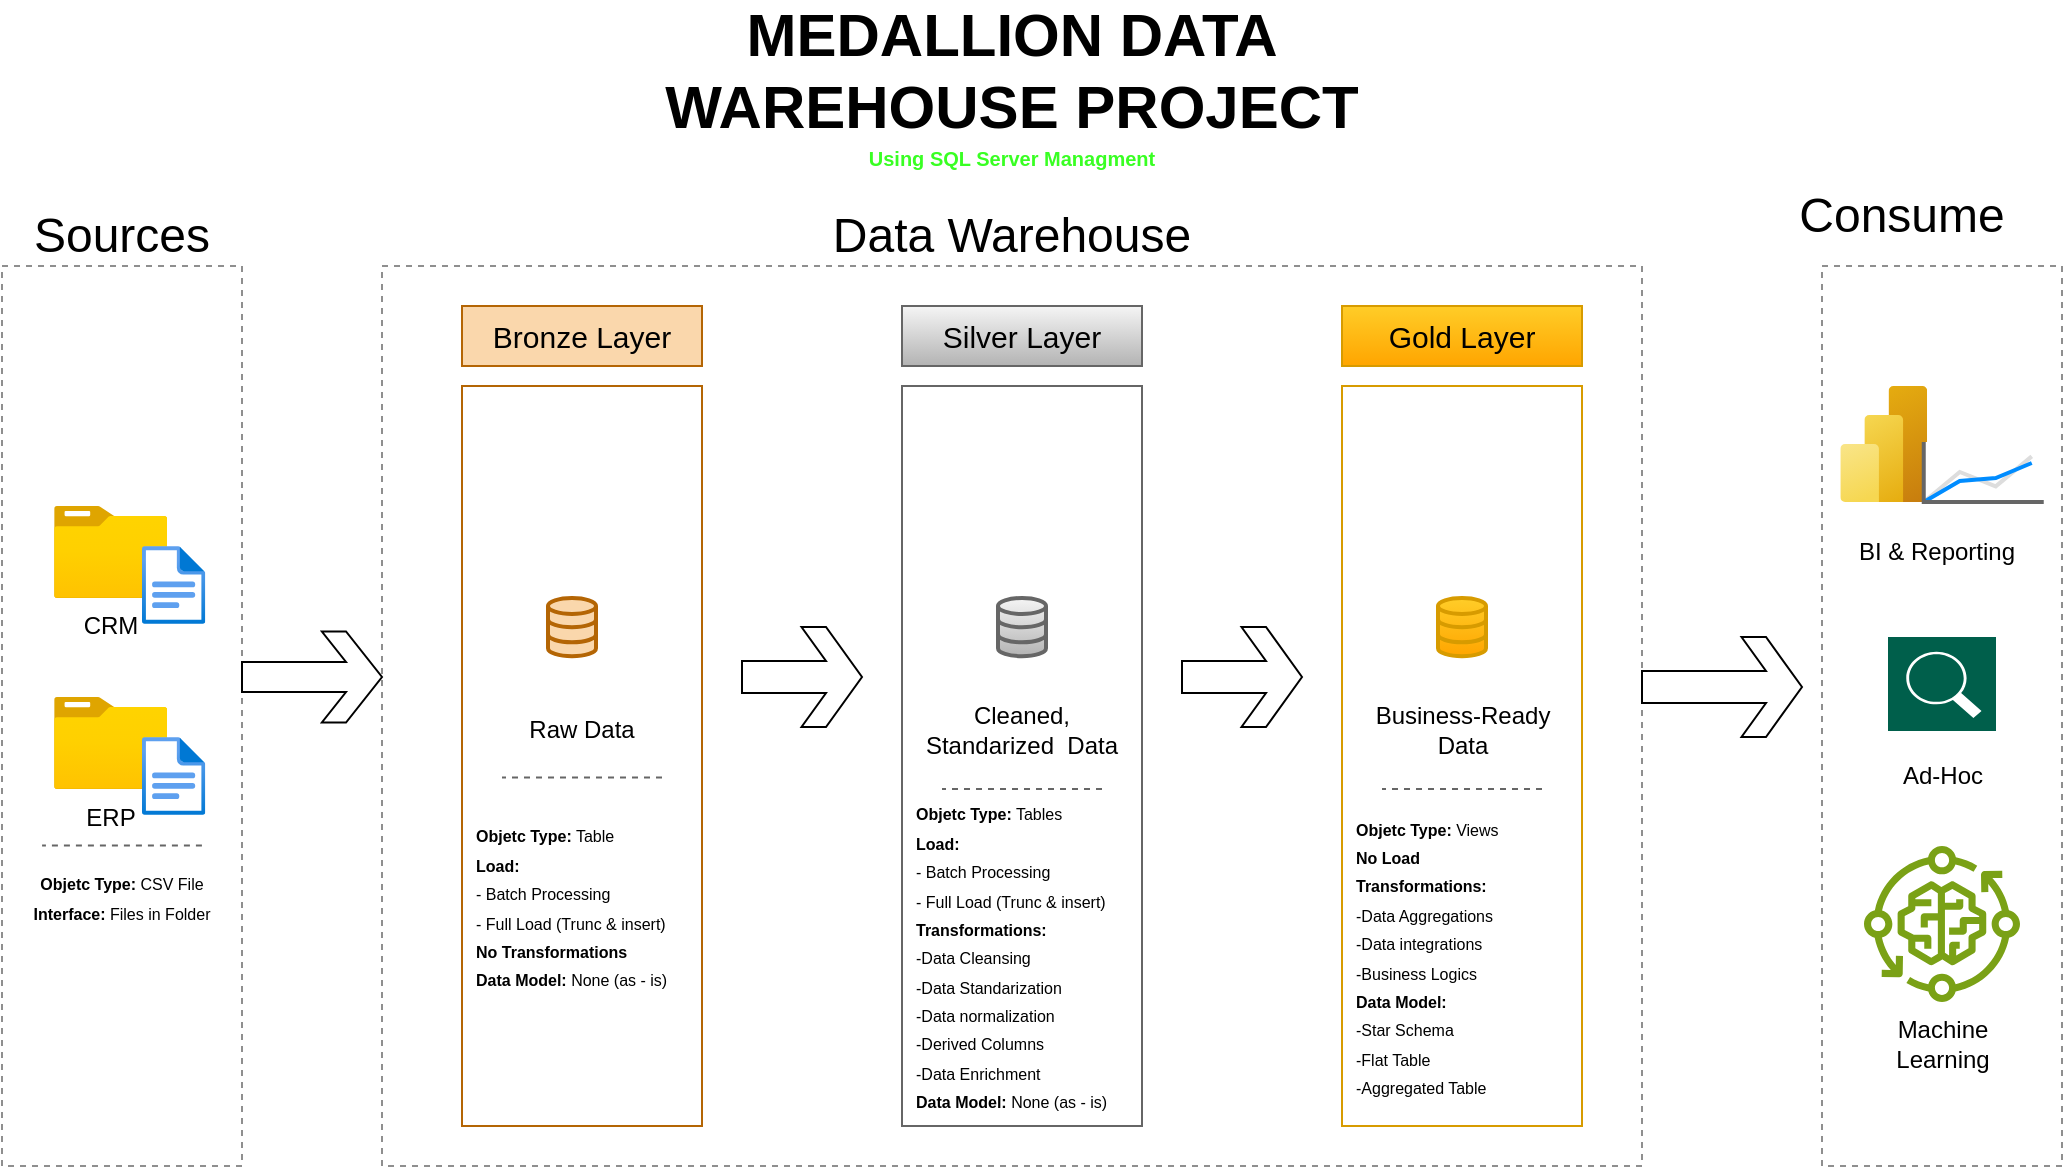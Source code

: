 <mxfile version="28.2.5">
  <diagram name="Página-1" id="MuhLdXpGq2lwXoi172K8">
    <mxGraphModel dx="1018" dy="1033" grid="1" gridSize="10" guides="1" tooltips="1" connect="1" arrows="1" fold="1" page="1" pageScale="1" pageWidth="1200" pageHeight="1920" math="0" shadow="0">
      <root>
        <mxCell id="0" />
        <mxCell id="1" parent="0" />
        <mxCell id="PlNiTmH3JLNKNIb5EKd6-1" value="" style="rounded=0;whiteSpace=wrap;html=1;fillColor=none;dashed=1;strokeColor=#8F8F8F;" vertex="1" parent="1">
          <mxGeometry x="50" y="150" width="120" height="450" as="geometry" />
        </mxCell>
        <mxCell id="PlNiTmH3JLNKNIb5EKd6-2" value="&lt;font style=&quot;font-size: 24px;&quot;&gt;Sources&lt;/font&gt;" style="rounded=0;whiteSpace=wrap;html=1;strokeColor=none;fillColor=none;" vertex="1" parent="1">
          <mxGeometry x="60" y="110" width="100" height="50" as="geometry" />
        </mxCell>
        <mxCell id="PlNiTmH3JLNKNIb5EKd6-3" value="" style="rounded=0;whiteSpace=wrap;html=1;fillColor=none;dashed=1;strokeColor=#8F8F8F;" vertex="1" parent="1">
          <mxGeometry x="240" y="150" width="630" height="450" as="geometry" />
        </mxCell>
        <mxCell id="PlNiTmH3JLNKNIb5EKd6-4" value="&lt;font style=&quot;font-size: 24px;&quot;&gt;Data Warehouse&lt;/font&gt;" style="rounded=0;whiteSpace=wrap;html=1;strokeColor=none;fillColor=none;" vertex="1" parent="1">
          <mxGeometry x="440" y="110" width="230" height="50" as="geometry" />
        </mxCell>
        <mxCell id="PlNiTmH3JLNKNIb5EKd6-5" value="" style="rounded=0;whiteSpace=wrap;html=1;fillColor=none;dashed=1;strokeColor=#8F8F8F;" vertex="1" parent="1">
          <mxGeometry x="960" y="150" width="120" height="450" as="geometry" />
        </mxCell>
        <mxCell id="PlNiTmH3JLNKNIb5EKd6-6" value="&lt;font style=&quot;font-size: 24px;&quot;&gt;Consume&lt;/font&gt;" style="rounded=0;whiteSpace=wrap;html=1;strokeColor=none;fillColor=none;" vertex="1" parent="1">
          <mxGeometry x="950" y="100" width="100" height="50" as="geometry" />
        </mxCell>
        <mxCell id="PlNiTmH3JLNKNIb5EKd6-7" value="&lt;font style=&quot;color: rgb(0, 0, 0); font-size: 15px;&quot;&gt;Bronze Layer&lt;/font&gt;" style="rounded=0;whiteSpace=wrap;html=1;fillColor=#fad7ac;strokeColor=#b46504;" vertex="1" parent="1">
          <mxGeometry x="280" y="170" width="120" height="30" as="geometry" />
        </mxCell>
        <mxCell id="PlNiTmH3JLNKNIb5EKd6-8" value="" style="rounded=0;whiteSpace=wrap;html=1;fillColor=none;strokeColor=#b46504;" vertex="1" parent="1">
          <mxGeometry x="280" y="210" width="120" height="370" as="geometry" />
        </mxCell>
        <mxCell id="PlNiTmH3JLNKNIb5EKd6-10" value="&lt;font style=&quot;color: rgb(0, 0, 0); font-size: 15px;&quot;&gt;Silver Layer&lt;/font&gt;" style="rounded=0;whiteSpace=wrap;html=1;fillColor=#f5f5f5;strokeColor=#666666;gradientColor=#b3b3b3;" vertex="1" parent="1">
          <mxGeometry x="500" y="170" width="120" height="30" as="geometry" />
        </mxCell>
        <mxCell id="PlNiTmH3JLNKNIb5EKd6-11" value="" style="rounded=0;whiteSpace=wrap;html=1;fillColor=none;strokeColor=#666666;gradientColor=#b3b3b3;" vertex="1" parent="1">
          <mxGeometry x="500" y="210" width="120" height="370" as="geometry" />
        </mxCell>
        <mxCell id="PlNiTmH3JLNKNIb5EKd6-12" value="&lt;font style=&quot;color: rgb(0, 0, 0); font-size: 15px;&quot;&gt;Gold Layer&lt;/font&gt;" style="rounded=0;whiteSpace=wrap;html=1;fillColor=#ffcd28;strokeColor=#d79b00;gradientColor=#ffa500;" vertex="1" parent="1">
          <mxGeometry x="720" y="170" width="120" height="30" as="geometry" />
        </mxCell>
        <mxCell id="PlNiTmH3JLNKNIb5EKd6-13" value="" style="rounded=0;whiteSpace=wrap;html=1;fillColor=none;strokeColor=#d79b00;gradientColor=#ffa500;" vertex="1" parent="1">
          <mxGeometry x="720" y="210" width="120" height="370" as="geometry" />
        </mxCell>
        <mxCell id="PlNiTmH3JLNKNIb5EKd6-14" value="CRM" style="image;aspect=fixed;html=1;points=[];align=center;fontSize=12;image=img/lib/azure2/general/Folder_Blank.svg;" vertex="1" parent="1">
          <mxGeometry x="76" y="270" width="56.68" height="46" as="geometry" />
        </mxCell>
        <mxCell id="PlNiTmH3JLNKNIb5EKd6-15" value="" style="image;aspect=fixed;html=1;points=[];align=center;fontSize=12;image=img/lib/azure2/general/File.svg;" vertex="1" parent="1">
          <mxGeometry x="120" y="290" width="31.65" height="39" as="geometry" />
        </mxCell>
        <mxCell id="PlNiTmH3JLNKNIb5EKd6-17" value="ERP" style="image;aspect=fixed;html=1;points=[];align=center;fontSize=12;image=img/lib/azure2/general/Folder_Blank.svg;" vertex="1" parent="1">
          <mxGeometry x="76" y="365.5" width="56.68" height="46" as="geometry" />
        </mxCell>
        <mxCell id="PlNiTmH3JLNKNIb5EKd6-18" value="" style="image;aspect=fixed;html=1;points=[];align=center;fontSize=12;image=img/lib/azure2/general/File.svg;" vertex="1" parent="1">
          <mxGeometry x="120" y="385.5" width="31.65" height="39" as="geometry" />
        </mxCell>
        <mxCell id="PlNiTmH3JLNKNIb5EKd6-19" value="" style="endArrow=none;html=1;rounded=0;exitX=0.833;exitY=0.644;exitDx=0;exitDy=0;exitPerimeter=0;entryX=0.167;entryY=0.644;entryDx=0;entryDy=0;entryPerimeter=0;dashed=1;fillColor=#f5f5f5;gradientColor=#b3b3b3;strokeColor=#666666;" edge="1" parent="1" source="PlNiTmH3JLNKNIb5EKd6-1" target="PlNiTmH3JLNKNIb5EKd6-1">
          <mxGeometry width="50" height="50" relative="1" as="geometry">
            <mxPoint x="98.35" y="468.637" as="sourcePoint" />
            <mxPoint x="80.0" y="440" as="targetPoint" />
          </mxGeometry>
        </mxCell>
        <mxCell id="PlNiTmH3JLNKNIb5EKd6-20" value="&lt;font style=&quot;font-size: 8px;&quot;&gt;&lt;b&gt;Objetc Type:&lt;/b&gt; CSV File&lt;/font&gt;&lt;div&gt;&lt;font style=&quot;font-size: 8px;&quot;&gt;&lt;b&gt;Interface:&lt;/b&gt; Files in Folder&lt;/font&gt;&lt;/div&gt;" style="rounded=0;whiteSpace=wrap;html=1;fillColor=none;strokeColor=none;" vertex="1" parent="1">
          <mxGeometry x="55" y="450" width="110" height="30" as="geometry" />
        </mxCell>
        <mxCell id="PlNiTmH3JLNKNIb5EKd6-21" value="" style="html=1;verticalLabelPosition=bottom;align=center;labelBackgroundColor=#ffffff;verticalAlign=top;strokeWidth=2;strokeColor=#b46504;shadow=0;dashed=0;shape=mxgraph.ios7.icons.data;fillColor=#fad7ac;" vertex="1" parent="1">
          <mxGeometry x="323" y="316" width="24" height="29.1" as="geometry" />
        </mxCell>
        <mxCell id="PlNiTmH3JLNKNIb5EKd6-22" value="" style="html=1;verticalLabelPosition=bottom;align=center;labelBackgroundColor=#ffffff;verticalAlign=top;strokeWidth=2;strokeColor=#666666;shadow=0;dashed=0;shape=mxgraph.ios7.icons.data;fillColor=#f5f5f5;gradientColor=#b3b3b3;" vertex="1" parent="1">
          <mxGeometry x="548" y="316" width="24" height="29.1" as="geometry" />
        </mxCell>
        <mxCell id="PlNiTmH3JLNKNIb5EKd6-23" value="" style="html=1;verticalLabelPosition=bottom;align=center;labelBackgroundColor=#ffffff;verticalAlign=top;strokeWidth=2;strokeColor=#d79b00;shadow=0;dashed=0;shape=mxgraph.ios7.icons.data;fillColor=#ffcd28;gradientColor=#ffa500;" vertex="1" parent="1">
          <mxGeometry x="768" y="316" width="24" height="29.1" as="geometry" />
        </mxCell>
        <mxCell id="PlNiTmH3JLNKNIb5EKd6-25" value="" style="html=1;shadow=0;dashed=0;align=center;verticalAlign=middle;shape=mxgraph.arrows2.sharpArrow;dy1=0.67;dx1=18;dx2=18;notch=0;" vertex="1" parent="1">
          <mxGeometry x="170" y="332.75" width="70" height="45.5" as="geometry" />
        </mxCell>
        <mxCell id="PlNiTmH3JLNKNIb5EKd6-26" value="" style="html=1;shadow=0;dashed=0;align=center;verticalAlign=middle;shape=mxgraph.arrows2.sharpArrow;dy1=0.68;dx1=18;dx2=18;notch=0;" vertex="1" parent="1">
          <mxGeometry x="420" y="330.5" width="60" height="50" as="geometry" />
        </mxCell>
        <mxCell id="PlNiTmH3JLNKNIb5EKd6-27" value="" style="html=1;shadow=0;dashed=0;align=center;verticalAlign=middle;shape=mxgraph.arrows2.sharpArrow;dy1=0.68;dx1=18;dx2=18;notch=0;" vertex="1" parent="1">
          <mxGeometry x="640" y="330.5" width="60" height="50" as="geometry" />
        </mxCell>
        <mxCell id="PlNiTmH3JLNKNIb5EKd6-28" value="" style="html=1;shadow=0;dashed=0;align=center;verticalAlign=middle;shape=mxgraph.arrows2.sharpArrow;dy1=0.68;dx1=18;dx2=18;notch=0;" vertex="1" parent="1">
          <mxGeometry x="870" y="335.5" width="80" height="50" as="geometry" />
        </mxCell>
        <mxCell id="PlNiTmH3JLNKNIb5EKd6-29" value="Raw Data" style="text;html=1;align=center;verticalAlign=middle;whiteSpace=wrap;rounded=0;" vertex="1" parent="1">
          <mxGeometry x="305" y="366.5" width="70" height="30" as="geometry" />
        </mxCell>
        <mxCell id="PlNiTmH3JLNKNIb5EKd6-30" value="Cleaned, Standarized&amp;nbsp; Data" style="text;html=1;align=center;verticalAlign=middle;whiteSpace=wrap;rounded=0;" vertex="1" parent="1">
          <mxGeometry x="504" y="366.5" width="112" height="30" as="geometry" />
        </mxCell>
        <mxCell id="PlNiTmH3JLNKNIb5EKd6-31" value="Business-Ready Data" style="text;html=1;align=center;verticalAlign=middle;whiteSpace=wrap;rounded=0;" vertex="1" parent="1">
          <mxGeometry x="727.5" y="366.5" width="105" height="30" as="geometry" />
        </mxCell>
        <mxCell id="PlNiTmH3JLNKNIb5EKd6-32" value="" style="endArrow=none;html=1;rounded=0;exitX=0.833;exitY=0.644;exitDx=0;exitDy=0;exitPerimeter=0;entryX=0.167;entryY=0.644;entryDx=0;entryDy=0;entryPerimeter=0;dashed=1;fillColor=#f5f5f5;gradientColor=#b3b3b3;strokeColor=#666666;" edge="1" parent="1">
          <mxGeometry width="50" height="50" relative="1" as="geometry">
            <mxPoint x="380" y="405.75" as="sourcePoint" />
            <mxPoint x="300" y="405.75" as="targetPoint" />
          </mxGeometry>
        </mxCell>
        <mxCell id="PlNiTmH3JLNKNIb5EKd6-33" value="&lt;font style=&quot;font-size: 8px;&quot;&gt;&lt;b&gt;Objetc Type:&lt;/b&gt; Table&lt;/font&gt;&lt;div&gt;&lt;font style=&quot;font-size: 8px;&quot;&gt;&lt;b&gt;Load:&lt;/b&gt;&amp;nbsp;&lt;/font&gt;&lt;/div&gt;&lt;div&gt;&lt;span style=&quot;font-size: 8px; background-color: transparent; color: light-dark(rgb(0, 0, 0), rgb(255, 255, 255));&quot;&gt;- Batch Processing&lt;/span&gt;&lt;/div&gt;&lt;div&gt;&lt;span style=&quot;font-size: 8px; background-color: transparent; color: light-dark(rgb(0, 0, 0), rgb(255, 255, 255));&quot;&gt;- Full Load (Trunc &amp;amp; insert)&lt;/span&gt;&lt;/div&gt;&lt;div&gt;&lt;span style=&quot;font-size: 8px; background-color: transparent; color: light-dark(rgb(0, 0, 0), rgb(255, 255, 255));&quot;&gt;&lt;b&gt;No Transformations&lt;/b&gt;&lt;/span&gt;&lt;/div&gt;&lt;div&gt;&lt;span style=&quot;font-size: 8px; background-color: transparent; color: light-dark(rgb(0, 0, 0), rgb(255, 255, 255));&quot;&gt;&lt;b&gt;Data Model:&lt;/b&gt; None (as - is)&lt;/span&gt;&lt;/div&gt;" style="rounded=0;whiteSpace=wrap;html=1;fillColor=none;strokeColor=none;align=left;" vertex="1" parent="1">
          <mxGeometry x="285" y="415.75" width="110" height="108.5" as="geometry" />
        </mxCell>
        <mxCell id="PlNiTmH3JLNKNIb5EKd6-39" value="" style="endArrow=none;html=1;rounded=0;exitX=0.833;exitY=0.644;exitDx=0;exitDy=0;exitPerimeter=0;entryX=0.167;entryY=0.644;entryDx=0;entryDy=0;entryPerimeter=0;dashed=1;fillColor=#f5f5f5;gradientColor=#b3b3b3;strokeColor=#666666;" edge="1" parent="1">
          <mxGeometry width="50" height="50" relative="1" as="geometry">
            <mxPoint x="600" y="411.5" as="sourcePoint" />
            <mxPoint x="520" y="411.5" as="targetPoint" />
          </mxGeometry>
        </mxCell>
        <mxCell id="PlNiTmH3JLNKNIb5EKd6-40" value="&lt;font style=&quot;font-size: 8px;&quot;&gt;&lt;b&gt;Objetc Type:&lt;/b&gt; Tables&lt;/font&gt;&lt;div&gt;&lt;font style=&quot;font-size: 8px;&quot;&gt;&lt;b&gt;Load:&lt;/b&gt;&amp;nbsp;&lt;/font&gt;&lt;/div&gt;&lt;div&gt;&lt;span style=&quot;font-size: 8px; background-color: transparent; color: light-dark(rgb(0, 0, 0), rgb(255, 255, 255));&quot;&gt;- Batch Processing&lt;/span&gt;&lt;/div&gt;&lt;div&gt;&lt;span style=&quot;font-size: 8px; background-color: transparent; color: light-dark(rgb(0, 0, 0), rgb(255, 255, 255));&quot;&gt;- Full Load (Trunc &amp;amp; insert)&lt;/span&gt;&lt;/div&gt;&lt;div&gt;&lt;span style=&quot;font-size: 8px; background-color: transparent; color: light-dark(rgb(0, 0, 0), rgb(255, 255, 255));&quot;&gt;&lt;b&gt;Transformations:&lt;/b&gt;&lt;/span&gt;&lt;/div&gt;&lt;div&gt;&lt;span style=&quot;font-size: 8px; background-color: transparent; color: light-dark(rgb(0, 0, 0), rgb(255, 255, 255));&quot;&gt;-Data Cleansing&lt;/span&gt;&lt;/div&gt;&lt;div&gt;&lt;span style=&quot;font-size: 8px; background-color: transparent; color: light-dark(rgb(0, 0, 0), rgb(255, 255, 255));&quot;&gt;-Data Standarization&lt;/span&gt;&lt;/div&gt;&lt;div&gt;&lt;span style=&quot;font-size: 8px; background-color: transparent; color: light-dark(rgb(0, 0, 0), rgb(255, 255, 255));&quot;&gt;-Data normalization&lt;/span&gt;&lt;/div&gt;&lt;div&gt;&lt;span style=&quot;font-size: 8px; background-color: transparent; color: light-dark(rgb(0, 0, 0), rgb(255, 255, 255));&quot;&gt;-Derived Columns&lt;/span&gt;&lt;/div&gt;&lt;div&gt;&lt;span style=&quot;font-size: 8px; background-color: transparent; color: light-dark(rgb(0, 0, 0), rgb(255, 255, 255));&quot;&gt;-Data Enrichment&lt;/span&gt;&lt;/div&gt;&lt;div&gt;&lt;span style=&quot;font-size: 8px; background-color: transparent; color: light-dark(rgb(0, 0, 0), rgb(255, 255, 255));&quot;&gt;&lt;b&gt;Data Model:&lt;/b&gt; None (as - is)&lt;/span&gt;&lt;/div&gt;" style="rounded=0;whiteSpace=wrap;html=1;fillColor=none;strokeColor=none;align=left;" vertex="1" parent="1">
          <mxGeometry x="505" y="415.75" width="110" height="158.5" as="geometry" />
        </mxCell>
        <mxCell id="PlNiTmH3JLNKNIb5EKd6-41" value="" style="endArrow=none;html=1;rounded=0;exitX=0.833;exitY=0.644;exitDx=0;exitDy=0;exitPerimeter=0;entryX=0.167;entryY=0.644;entryDx=0;entryDy=0;entryPerimeter=0;dashed=1;fillColor=#f5f5f5;gradientColor=#b3b3b3;strokeColor=#666666;" edge="1" parent="1">
          <mxGeometry width="50" height="50" relative="1" as="geometry">
            <mxPoint x="820" y="411.5" as="sourcePoint" />
            <mxPoint x="740" y="411.5" as="targetPoint" />
          </mxGeometry>
        </mxCell>
        <mxCell id="PlNiTmH3JLNKNIb5EKd6-42" value="&lt;font style=&quot;font-size: 8px;&quot;&gt;&lt;b&gt;Objetc Type:&lt;/b&gt;&amp;nbsp;Views&lt;/font&gt;&lt;div&gt;&lt;font style=&quot;font-size: 8px;&quot;&gt;&lt;b&gt;No Load&lt;/b&gt;&lt;/font&gt;&lt;/div&gt;&lt;div&gt;&lt;span style=&quot;font-size: 8px; background-color: transparent; color: light-dark(rgb(0, 0, 0), rgb(255, 255, 255));&quot;&gt;&lt;b&gt;Transformations:&lt;/b&gt;&lt;/span&gt;&lt;/div&gt;&lt;div&gt;&lt;span style=&quot;font-size: 8px; background-color: transparent; color: light-dark(rgb(0, 0, 0), rgb(255, 255, 255));&quot;&gt;-Data Aggregations&lt;/span&gt;&lt;/div&gt;&lt;div&gt;&lt;span style=&quot;font-size: 8px; background-color: transparent; color: light-dark(rgb(0, 0, 0), rgb(255, 255, 255));&quot;&gt;-Data integrations&lt;/span&gt;&lt;/div&gt;&lt;div&gt;&lt;span style=&quot;font-size: 8px; background-color: transparent; color: light-dark(rgb(0, 0, 0), rgb(255, 255, 255));&quot;&gt;-Business Logics&lt;/span&gt;&lt;/div&gt;&lt;div&gt;&lt;span style=&quot;font-size: 8px; background-color: transparent; color: light-dark(rgb(0, 0, 0), rgb(255, 255, 255));&quot;&gt;&lt;b&gt;Data Model:&lt;/b&gt;&lt;/span&gt;&lt;/div&gt;&lt;div&gt;&lt;span style=&quot;font-size: 8px; background-color: transparent; color: light-dark(rgb(0, 0, 0), rgb(255, 255, 255));&quot;&gt;-Star Schema&lt;/span&gt;&lt;/div&gt;&lt;div&gt;&lt;span style=&quot;font-size: 8px; background-color: transparent; color: light-dark(rgb(0, 0, 0), rgb(255, 255, 255));&quot;&gt;-Flat Table&lt;/span&gt;&lt;/div&gt;&lt;div&gt;&lt;span style=&quot;font-size: 8px; background-color: transparent; color: light-dark(rgb(0, 0, 0), rgb(255, 255, 255));&quot;&gt;-Aggregated Table&lt;/span&gt;&lt;/div&gt;" style="rounded=0;whiteSpace=wrap;html=1;fillColor=none;strokeColor=none;align=left;" vertex="1" parent="1">
          <mxGeometry x="725" y="415.75" width="110" height="158.5" as="geometry" />
        </mxCell>
        <mxCell id="PlNiTmH3JLNKNIb5EKd6-43" value="" style="image;aspect=fixed;html=1;points=[];align=center;fontSize=12;image=img/lib/azure2/analytics/Power_BI_Embedded.svg;" vertex="1" parent="1">
          <mxGeometry x="969.12" y="210" width="43.5" height="58" as="geometry" />
        </mxCell>
        <mxCell id="PlNiTmH3JLNKNIb5EKd6-44" value="" style="verticalLabelPosition=bottom;shadow=0;dashed=0;align=center;html=1;verticalAlign=top;strokeWidth=1;shape=mxgraph.mockup.graphics.lineChart;strokeColor=none;strokeColor2=#666666;strokeColor3=#008cff;strokeColor4=#dddddd;" vertex="1" parent="1">
          <mxGeometry x="1010.87" y="238" width="60" height="30" as="geometry" />
        </mxCell>
        <mxCell id="PlNiTmH3JLNKNIb5EKd6-46" value="" style="sketch=0;pointerEvents=1;shadow=0;dashed=0;html=1;strokeColor=none;fillColor=#005F4B;labelPosition=center;verticalLabelPosition=bottom;verticalAlign=top;align=center;outlineConnect=0;shape=mxgraph.veeam2.magnifying_glass;" vertex="1" parent="1">
          <mxGeometry x="993" y="335.5" width="54" height="47" as="geometry" />
        </mxCell>
        <mxCell id="PlNiTmH3JLNKNIb5EKd6-47" value="" style="sketch=0;outlineConnect=0;fontColor=#232F3E;gradientColor=none;fillColor=#7AA116;strokeColor=none;dashed=0;verticalLabelPosition=bottom;verticalAlign=top;align=center;html=1;fontSize=12;fontStyle=0;aspect=fixed;pointerEvents=1;shape=mxgraph.aws4.iot_greengrass_component_machine_learning;" vertex="1" parent="1">
          <mxGeometry x="981" y="440" width="78" height="78" as="geometry" />
        </mxCell>
        <mxCell id="PlNiTmH3JLNKNIb5EKd6-48" value="BI &amp;amp; Reporting" style="text;html=1;align=center;verticalAlign=middle;whiteSpace=wrap;rounded=0;" vertex="1" parent="1">
          <mxGeometry x="976" y="278" width="83" height="30" as="geometry" />
        </mxCell>
        <mxCell id="PlNiTmH3JLNKNIb5EKd6-49" value="Ad-Hoc" style="text;html=1;align=center;verticalAlign=middle;whiteSpace=wrap;rounded=0;" vertex="1" parent="1">
          <mxGeometry x="978.5" y="390" width="83" height="30" as="geometry" />
        </mxCell>
        <mxCell id="PlNiTmH3JLNKNIb5EKd6-50" value="Machine Learning" style="text;html=1;align=center;verticalAlign=middle;whiteSpace=wrap;rounded=0;" vertex="1" parent="1">
          <mxGeometry x="978.5" y="524.25" width="83" height="30" as="geometry" />
        </mxCell>
        <mxCell id="PlNiTmH3JLNKNIb5EKd6-52" value="&lt;b&gt;&lt;font style=&quot;font-size: 30px;&quot;&gt;MEDALLION DATA WAREHOUSE PROJECT&lt;/font&gt;&lt;/b&gt;&lt;div&gt;&lt;b&gt;&lt;font size=&quot;1&quot; style=&quot;color: rgb(57, 255, 35);&quot;&gt;Using SQL Server Managment&lt;/font&gt;&lt;/b&gt;&lt;/div&gt;" style="text;html=1;align=center;verticalAlign=middle;whiteSpace=wrap;rounded=0;" vertex="1" parent="1">
          <mxGeometry x="323" y="30" width="464" height="60" as="geometry" />
        </mxCell>
      </root>
    </mxGraphModel>
  </diagram>
</mxfile>
